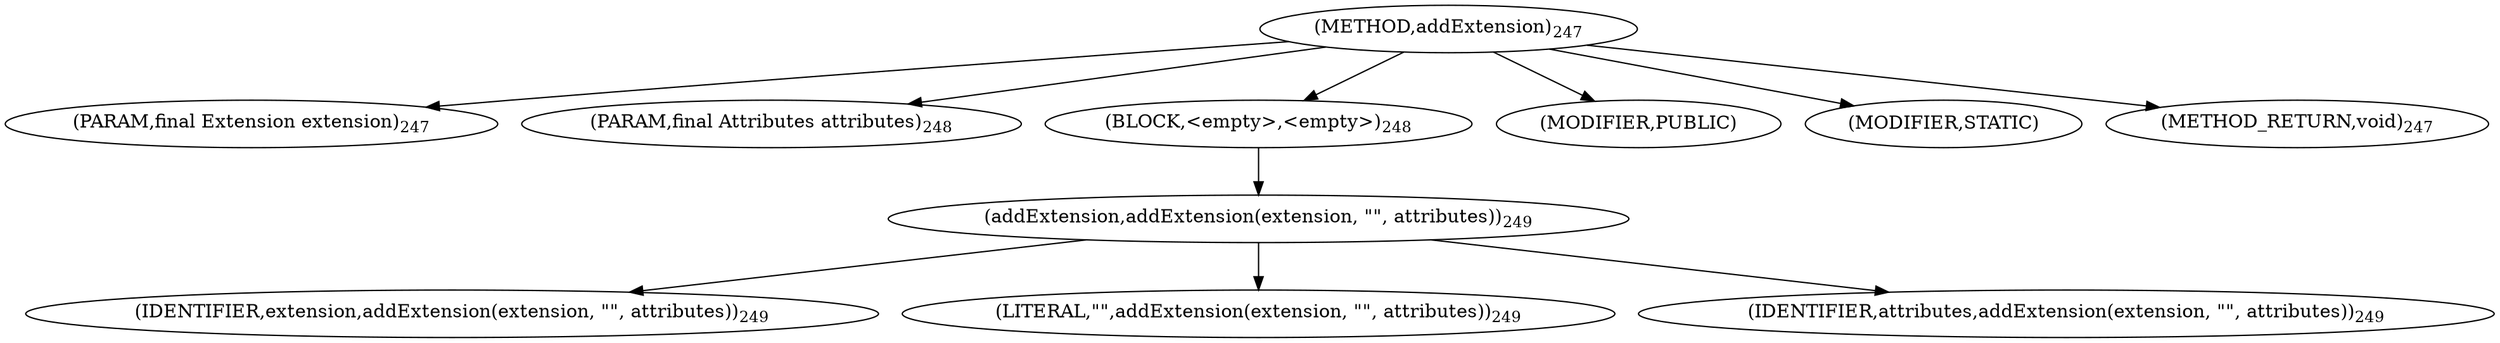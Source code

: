 digraph "addExtension" {  
"235" [label = <(METHOD,addExtension)<SUB>247</SUB>> ]
"236" [label = <(PARAM,final Extension extension)<SUB>247</SUB>> ]
"237" [label = <(PARAM,final Attributes attributes)<SUB>248</SUB>> ]
"238" [label = <(BLOCK,&lt;empty&gt;,&lt;empty&gt;)<SUB>248</SUB>> ]
"239" [label = <(addExtension,addExtension(extension, &quot;&quot;, attributes))<SUB>249</SUB>> ]
"240" [label = <(IDENTIFIER,extension,addExtension(extension, &quot;&quot;, attributes))<SUB>249</SUB>> ]
"241" [label = <(LITERAL,&quot;&quot;,addExtension(extension, &quot;&quot;, attributes))<SUB>249</SUB>> ]
"242" [label = <(IDENTIFIER,attributes,addExtension(extension, &quot;&quot;, attributes))<SUB>249</SUB>> ]
"243" [label = <(MODIFIER,PUBLIC)> ]
"244" [label = <(MODIFIER,STATIC)> ]
"245" [label = <(METHOD_RETURN,void)<SUB>247</SUB>> ]
  "235" -> "236" 
  "235" -> "237" 
  "235" -> "238" 
  "235" -> "243" 
  "235" -> "244" 
  "235" -> "245" 
  "238" -> "239" 
  "239" -> "240" 
  "239" -> "241" 
  "239" -> "242" 
}
